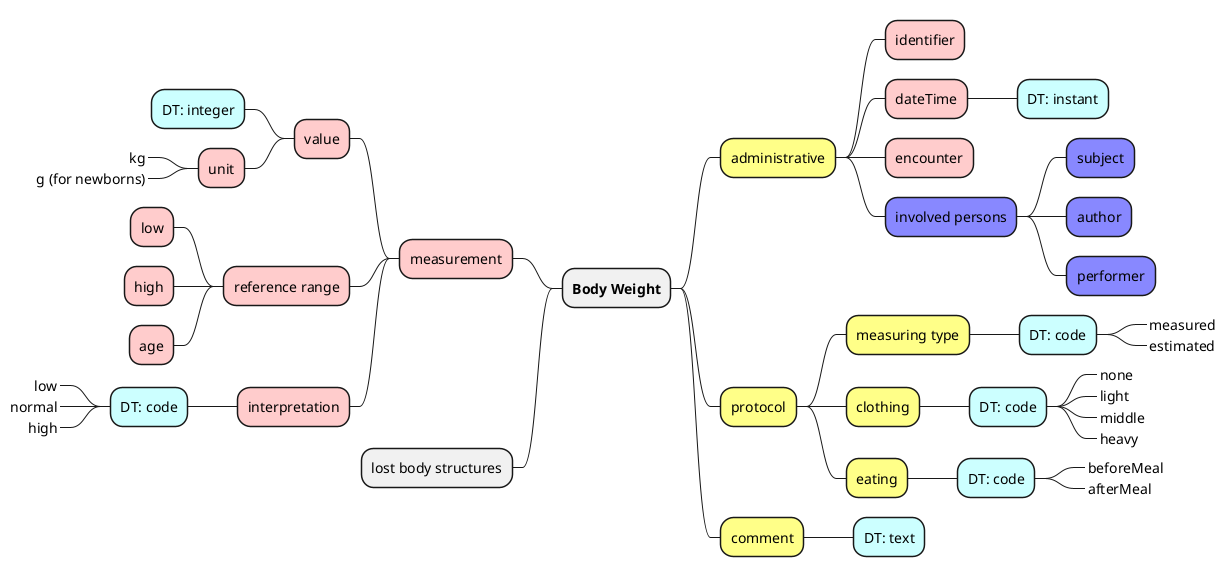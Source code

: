 @startmindmap

+ **Body Weight**
--[#fcc] measurement
---[#fcc] value
----[#cff] DT: integer
----[#fcc] unit
-----_ kg
-----_ g (for newborns)
---[#fcc] reference range
----[#fcc] low
----[#fcc] high
----[#fcc] age
---[#fcc] interpretation
----[#cff] DT: code
-----_ low
-----_ normal
-----_ high

-- lost body structures

++[#ff8] administrative
+++[#fcc] identifier
+++[#fcc] dateTime
++++[#cff] DT: instant
+++[#fcc] encounter

+++[#88f] involved persons
++++[#88f] subject
++++[#88f] author
++++[#88f] performer


++[#ff8] protocol
+++[#ff8] measuring type
++++[#cff] DT: code
+++++_ measured
+++++_ estimated
+++[#ff8] clothing
++++[#cff] DT: code
+++++_ none
+++++_ light
+++++_ middle
+++++_ heavy
+++[#ff8] eating
++++[#cff] DT: code
+++++_ beforeMeal
+++++_ afterMeal
++[#ff8] comment
+++[#cff] DT: text

@endmindmap
